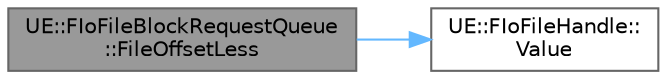 digraph "UE::FIoFileBlockRequestQueue::FileOffsetLess"
{
 // INTERACTIVE_SVG=YES
 // LATEX_PDF_SIZE
  bgcolor="transparent";
  edge [fontname=Helvetica,fontsize=10,labelfontname=Helvetica,labelfontsize=10];
  node [fontname=Helvetica,fontsize=10,shape=box,height=0.2,width=0.4];
  rankdir="LR";
  Node1 [id="Node000001",label="UE::FIoFileBlockRequestQueue\l::FileOffsetLess",height=0.2,width=0.4,color="gray40", fillcolor="grey60", style="filled", fontcolor="black",tooltip=" "];
  Node1 -> Node2 [id="edge1_Node000001_Node000002",color="steelblue1",style="solid",tooltip=" "];
  Node2 [id="Node000002",label="UE::FIoFileHandle::\lValue",height=0.2,width=0.4,color="grey40", fillcolor="white", style="filled",URL="$de/d83/structUE_1_1FIoFileHandle.html#aeab73d744db9e7183fc7a08f2d1c7bbc",tooltip=" "];
}
